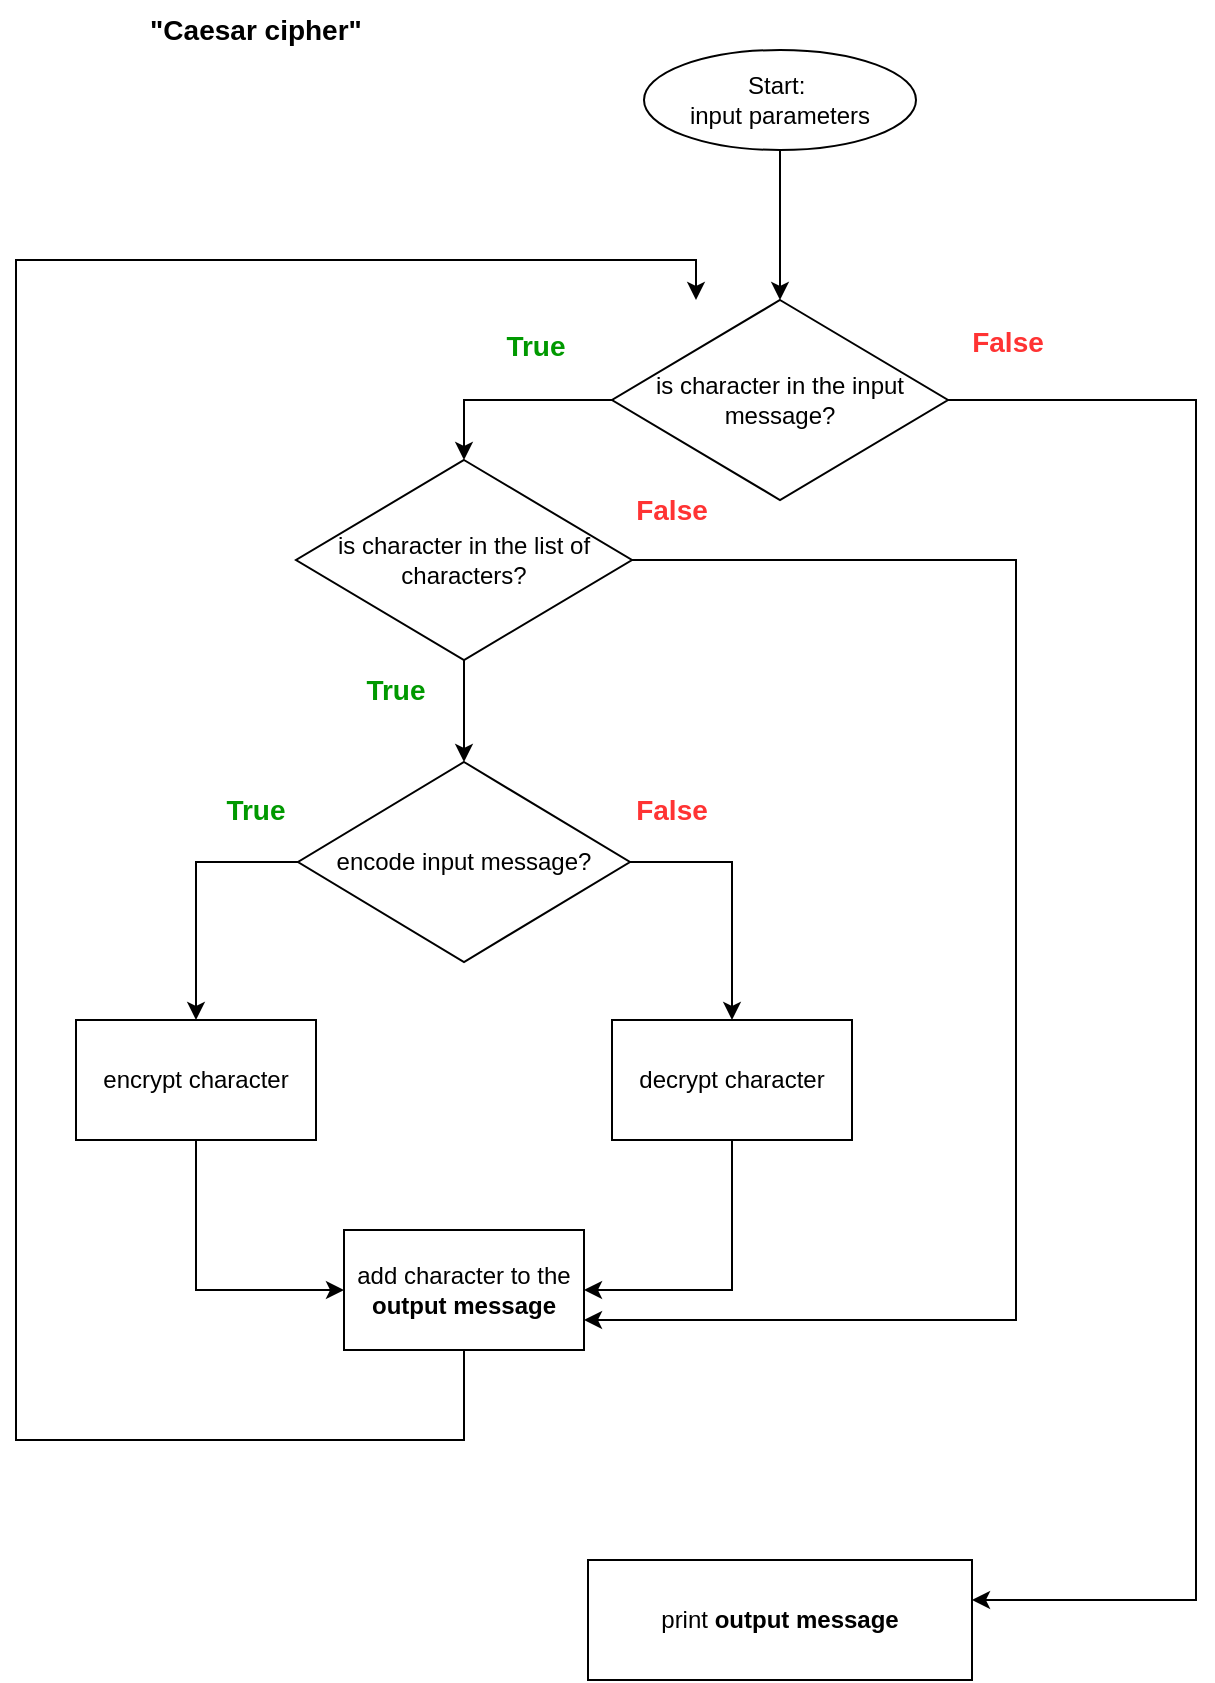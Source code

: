 <mxfile version="20.7.4" type="github">
  <diagram id="C5RBs43oDa-KdzZeNtuy" name="Page-1">
    <mxGraphModel dx="1750" dy="955" grid="1" gridSize="10" guides="1" tooltips="1" connect="1" arrows="1" fold="1" page="1" pageScale="1" pageWidth="827" pageHeight="1169" math="0" shadow="0">
      <root>
        <mxCell id="WIyWlLk6GJQsqaUBKTNV-0" />
        <mxCell id="WIyWlLk6GJQsqaUBKTNV-1" parent="WIyWlLk6GJQsqaUBKTNV-0" />
        <mxCell id="v4sCi-Z_wBpGrxeXx95t-0" value="Start:&amp;nbsp;&lt;br&gt;input parameters" style="ellipse;whiteSpace=wrap;html=1;movable=1;resizable=1;rotatable=1;deletable=1;editable=1;connectable=1;container=0;" vertex="1" parent="WIyWlLk6GJQsqaUBKTNV-1">
          <mxGeometry x="433" y="85" width="136" height="50" as="geometry" />
        </mxCell>
        <mxCell id="v4sCi-Z_wBpGrxeXx95t-1" value="is character in the input message?" style="rhombus;whiteSpace=wrap;html=1;movable=1;resizable=1;rotatable=1;deletable=1;editable=1;connectable=1;container=0;" vertex="1" parent="WIyWlLk6GJQsqaUBKTNV-1">
          <mxGeometry x="417" y="210" width="168" height="100" as="geometry" />
        </mxCell>
        <mxCell id="v4sCi-Z_wBpGrxeXx95t-2" value="" style="edgeStyle=orthogonalEdgeStyle;rounded=0;orthogonalLoop=1;jettySize=auto;html=1;movable=1;resizable=1;rotatable=1;deletable=1;editable=1;connectable=1;" edge="1" parent="WIyWlLk6GJQsqaUBKTNV-1" source="v4sCi-Z_wBpGrxeXx95t-0" target="v4sCi-Z_wBpGrxeXx95t-1">
          <mxGeometry relative="1" as="geometry" />
        </mxCell>
        <mxCell id="v4sCi-Z_wBpGrxeXx95t-3" value="print &lt;b&gt;output message&lt;/b&gt;" style="whiteSpace=wrap;html=1;movable=1;resizable=1;rotatable=1;deletable=1;editable=1;connectable=1;container=0;" vertex="1" parent="WIyWlLk6GJQsqaUBKTNV-1">
          <mxGeometry x="405" y="840" width="192" height="60" as="geometry" />
        </mxCell>
        <mxCell id="v4sCi-Z_wBpGrxeXx95t-4" value="" style="edgeStyle=orthogonalEdgeStyle;rounded=0;orthogonalLoop=1;jettySize=auto;html=1;movable=1;resizable=1;rotatable=1;deletable=1;editable=1;connectable=1;" edge="1" parent="WIyWlLk6GJQsqaUBKTNV-1" source="v4sCi-Z_wBpGrxeXx95t-1" target="v4sCi-Z_wBpGrxeXx95t-3">
          <mxGeometry relative="1" as="geometry">
            <Array as="points">
              <mxPoint x="709" y="260" />
              <mxPoint x="709" y="860" />
            </Array>
          </mxGeometry>
        </mxCell>
        <mxCell id="v4sCi-Z_wBpGrxeXx95t-5" value="&lt;b&gt;&lt;font style=&quot;font-size: 14px;&quot; color=&quot;#ff3333&quot;&gt;False&lt;/font&gt;&lt;/b&gt;" style="text;html=1;strokeColor=none;fillColor=none;align=center;verticalAlign=middle;whiteSpace=wrap;rounded=0;movable=1;resizable=1;rotatable=1;deletable=1;editable=1;connectable=1;container=0;" vertex="1" parent="WIyWlLk6GJQsqaUBKTNV-1">
          <mxGeometry x="585" y="216" width="60" height="30" as="geometry" />
        </mxCell>
        <mxCell id="v4sCi-Z_wBpGrxeXx95t-6" value="&lt;b&gt;&lt;font color=&quot;#009900&quot; style=&quot;font-size: 14px;&quot;&gt;True&lt;/font&gt;&lt;/b&gt;" style="text;html=1;strokeColor=none;fillColor=none;align=center;verticalAlign=middle;whiteSpace=wrap;rounded=0;movable=1;resizable=1;rotatable=1;deletable=1;editable=1;connectable=1;container=0;" vertex="1" parent="WIyWlLk6GJQsqaUBKTNV-1">
          <mxGeometry x="349" y="218" width="60" height="30" as="geometry" />
        </mxCell>
        <mxCell id="v4sCi-Z_wBpGrxeXx95t-7" value="is character in the list of characters?" style="rhombus;whiteSpace=wrap;html=1;movable=1;resizable=1;rotatable=1;deletable=1;editable=1;connectable=1;container=0;" vertex="1" parent="WIyWlLk6GJQsqaUBKTNV-1">
          <mxGeometry x="259" y="290" width="168" height="100" as="geometry" />
        </mxCell>
        <mxCell id="v4sCi-Z_wBpGrxeXx95t-12" style="edgeStyle=orthogonalEdgeStyle;rounded=0;orthogonalLoop=1;jettySize=auto;html=1;exitX=0;exitY=0.5;exitDx=0;exitDy=0;entryX=0.5;entryY=0;entryDx=0;entryDy=0;fontSize=14;fontColor=#009900;movable=1;resizable=1;rotatable=1;deletable=1;editable=1;connectable=1;" edge="1" parent="WIyWlLk6GJQsqaUBKTNV-1" source="v4sCi-Z_wBpGrxeXx95t-1" target="v4sCi-Z_wBpGrxeXx95t-7">
          <mxGeometry relative="1" as="geometry" />
        </mxCell>
        <mxCell id="v4sCi-Z_wBpGrxeXx95t-13" value="encode input message?" style="rhombus;whiteSpace=wrap;html=1;movable=1;resizable=1;rotatable=1;deletable=1;editable=1;connectable=1;container=0;" vertex="1" parent="WIyWlLk6GJQsqaUBKTNV-1">
          <mxGeometry x="260" y="441" width="166" height="100" as="geometry" />
        </mxCell>
        <mxCell id="v4sCi-Z_wBpGrxeXx95t-14" value="" style="edgeStyle=orthogonalEdgeStyle;rounded=0;orthogonalLoop=1;jettySize=auto;html=1;fontSize=14;fontColor=#009900;exitX=0.5;exitY=1;exitDx=0;exitDy=0;movable=1;resizable=1;rotatable=1;deletable=1;editable=1;connectable=1;" edge="1" parent="WIyWlLk6GJQsqaUBKTNV-1" source="v4sCi-Z_wBpGrxeXx95t-7" target="v4sCi-Z_wBpGrxeXx95t-13">
          <mxGeometry relative="1" as="geometry" />
        </mxCell>
        <mxCell id="v4sCi-Z_wBpGrxeXx95t-17" value="encrypt character" style="whiteSpace=wrap;html=1;movable=1;resizable=1;rotatable=1;deletable=1;editable=1;connectable=1;container=0;" vertex="1" parent="WIyWlLk6GJQsqaUBKTNV-1">
          <mxGeometry x="149" y="570" width="120" height="60" as="geometry" />
        </mxCell>
        <mxCell id="v4sCi-Z_wBpGrxeXx95t-18" value="" style="edgeStyle=orthogonalEdgeStyle;rounded=0;orthogonalLoop=1;jettySize=auto;html=1;fontSize=14;fontColor=#009900;exitX=0;exitY=0.5;exitDx=0;exitDy=0;movable=1;resizable=1;rotatable=1;deletable=1;editable=1;connectable=1;" edge="1" parent="WIyWlLk6GJQsqaUBKTNV-1" source="v4sCi-Z_wBpGrxeXx95t-13" target="v4sCi-Z_wBpGrxeXx95t-17">
          <mxGeometry relative="1" as="geometry">
            <mxPoint x="249" y="530" as="sourcePoint" />
          </mxGeometry>
        </mxCell>
        <mxCell id="v4sCi-Z_wBpGrxeXx95t-20" value="decrypt character" style="whiteSpace=wrap;html=1;movable=1;resizable=1;rotatable=1;deletable=1;editable=1;connectable=1;container=0;" vertex="1" parent="WIyWlLk6GJQsqaUBKTNV-1">
          <mxGeometry x="417" y="570" width="120" height="60" as="geometry" />
        </mxCell>
        <mxCell id="v4sCi-Z_wBpGrxeXx95t-21" style="edgeStyle=orthogonalEdgeStyle;rounded=0;orthogonalLoop=1;jettySize=auto;html=1;exitX=1;exitY=0.5;exitDx=0;exitDy=0;entryX=0.5;entryY=0;entryDx=0;entryDy=0;fontSize=14;fontColor=#009900;movable=1;resizable=1;rotatable=1;deletable=1;editable=1;connectable=1;" edge="1" parent="WIyWlLk6GJQsqaUBKTNV-1" source="v4sCi-Z_wBpGrxeXx95t-13" target="v4sCi-Z_wBpGrxeXx95t-20">
          <mxGeometry relative="1" as="geometry" />
        </mxCell>
        <mxCell id="v4sCi-Z_wBpGrxeXx95t-22" value="&lt;b&gt;&lt;font color=&quot;#009900&quot; style=&quot;font-size: 14px;&quot;&gt;True&lt;/font&gt;&lt;/b&gt;" style="text;html=1;strokeColor=none;fillColor=none;align=center;verticalAlign=middle;whiteSpace=wrap;rounded=0;movable=1;resizable=1;rotatable=1;deletable=1;editable=1;connectable=1;container=0;" vertex="1" parent="WIyWlLk6GJQsqaUBKTNV-1">
          <mxGeometry x="209" y="450" width="60" height="30" as="geometry" />
        </mxCell>
        <mxCell id="v4sCi-Z_wBpGrxeXx95t-23" value="&lt;b&gt;&lt;font style=&quot;font-size: 14px;&quot; color=&quot;#ff3333&quot;&gt;False&lt;/font&gt;&lt;/b&gt;" style="text;html=1;strokeColor=none;fillColor=none;align=center;verticalAlign=middle;whiteSpace=wrap;rounded=0;movable=1;resizable=1;rotatable=1;deletable=1;editable=1;connectable=1;container=0;" vertex="1" parent="WIyWlLk6GJQsqaUBKTNV-1">
          <mxGeometry x="417" y="450" width="60" height="30" as="geometry" />
        </mxCell>
        <mxCell id="v4sCi-Z_wBpGrxeXx95t-24" value="&lt;b&gt;&lt;font style=&quot;font-size: 14px;&quot; color=&quot;#ff3333&quot;&gt;False&lt;/font&gt;&lt;/b&gt;" style="text;html=1;strokeColor=none;fillColor=none;align=center;verticalAlign=middle;whiteSpace=wrap;rounded=0;movable=1;resizable=1;rotatable=1;deletable=1;editable=1;connectable=1;container=0;" vertex="1" parent="WIyWlLk6GJQsqaUBKTNV-1">
          <mxGeometry x="417" y="300" width="60" height="30" as="geometry" />
        </mxCell>
        <mxCell id="v4sCi-Z_wBpGrxeXx95t-26" value="&lt;b&gt;&lt;font color=&quot;#009900&quot; style=&quot;font-size: 14px;&quot;&gt;True&lt;/font&gt;&lt;/b&gt;" style="text;html=1;strokeColor=none;fillColor=none;align=center;verticalAlign=middle;whiteSpace=wrap;rounded=0;movable=1;resizable=1;rotatable=1;deletable=1;editable=1;connectable=1;container=0;" vertex="1" parent="WIyWlLk6GJQsqaUBKTNV-1">
          <mxGeometry x="279" y="390" width="60" height="30" as="geometry" />
        </mxCell>
        <mxCell id="v4sCi-Z_wBpGrxeXx95t-30" style="edgeStyle=orthogonalEdgeStyle;rounded=0;orthogonalLoop=1;jettySize=auto;html=1;exitX=0.5;exitY=1;exitDx=0;exitDy=0;entryX=0.25;entryY=0;entryDx=0;entryDy=0;entryPerimeter=0;fontSize=14;fontColor=#009900;movable=1;resizable=1;rotatable=1;deletable=1;editable=1;connectable=1;" edge="1" parent="WIyWlLk6GJQsqaUBKTNV-1" source="v4sCi-Z_wBpGrxeXx95t-27" target="v4sCi-Z_wBpGrxeXx95t-1">
          <mxGeometry relative="1" as="geometry">
            <Array as="points">
              <mxPoint x="343" y="780" />
              <mxPoint x="119" y="780" />
              <mxPoint x="119" y="190" />
              <mxPoint x="459" y="190" />
            </Array>
          </mxGeometry>
        </mxCell>
        <mxCell id="v4sCi-Z_wBpGrxeXx95t-27" value="add character to the &lt;b&gt;output message&lt;/b&gt;" style="whiteSpace=wrap;html=1;movable=1;resizable=1;rotatable=1;deletable=1;editable=1;connectable=1;container=0;" vertex="1" parent="WIyWlLk6GJQsqaUBKTNV-1">
          <mxGeometry x="283" y="675" width="120" height="60" as="geometry" />
        </mxCell>
        <mxCell id="v4sCi-Z_wBpGrxeXx95t-16" value="" style="edgeStyle=orthogonalEdgeStyle;rounded=0;orthogonalLoop=1;jettySize=auto;html=1;fontSize=14;fontColor=#009900;entryX=1;entryY=0.75;entryDx=0;entryDy=0;exitX=1;exitY=0.5;exitDx=0;exitDy=0;movable=1;resizable=1;rotatable=1;deletable=1;editable=1;connectable=1;" edge="1" parent="WIyWlLk6GJQsqaUBKTNV-1" source="v4sCi-Z_wBpGrxeXx95t-7" target="v4sCi-Z_wBpGrxeXx95t-27">
          <mxGeometry relative="1" as="geometry">
            <mxPoint x="569" y="410" as="targetPoint" />
            <Array as="points">
              <mxPoint x="619" y="340" />
              <mxPoint x="619" y="720" />
            </Array>
          </mxGeometry>
        </mxCell>
        <mxCell id="v4sCi-Z_wBpGrxeXx95t-29" style="edgeStyle=orthogonalEdgeStyle;rounded=0;orthogonalLoop=1;jettySize=auto;html=1;exitX=0.5;exitY=1;exitDx=0;exitDy=0;entryX=0;entryY=0.5;entryDx=0;entryDy=0;fontSize=14;fontColor=#009900;movable=1;resizable=1;rotatable=1;deletable=1;editable=1;connectable=1;" edge="1" parent="WIyWlLk6GJQsqaUBKTNV-1" source="v4sCi-Z_wBpGrxeXx95t-17" target="v4sCi-Z_wBpGrxeXx95t-27">
          <mxGeometry relative="1" as="geometry" />
        </mxCell>
        <mxCell id="v4sCi-Z_wBpGrxeXx95t-28" style="edgeStyle=orthogonalEdgeStyle;rounded=0;orthogonalLoop=1;jettySize=auto;html=1;exitX=0.5;exitY=1;exitDx=0;exitDy=0;entryX=1;entryY=0.5;entryDx=0;entryDy=0;fontSize=14;fontColor=#009900;movable=1;resizable=1;rotatable=1;deletable=1;editable=1;connectable=1;" edge="1" parent="WIyWlLk6GJQsqaUBKTNV-1" source="v4sCi-Z_wBpGrxeXx95t-20" target="v4sCi-Z_wBpGrxeXx95t-27">
          <mxGeometry relative="1" as="geometry" />
        </mxCell>
        <mxCell id="v4sCi-Z_wBpGrxeXx95t-32" value="&lt;font color=&quot;#000000&quot;&gt;&lt;b&gt;&quot;Caesar cipher&quot;&lt;/b&gt;&lt;/font&gt;" style="text;html=1;strokeColor=none;fillColor=none;align=center;verticalAlign=middle;whiteSpace=wrap;rounded=0;fontSize=14;fontColor=#009900;" vertex="1" parent="WIyWlLk6GJQsqaUBKTNV-1">
          <mxGeometry x="174" y="60" width="130" height="30" as="geometry" />
        </mxCell>
      </root>
    </mxGraphModel>
  </diagram>
</mxfile>
